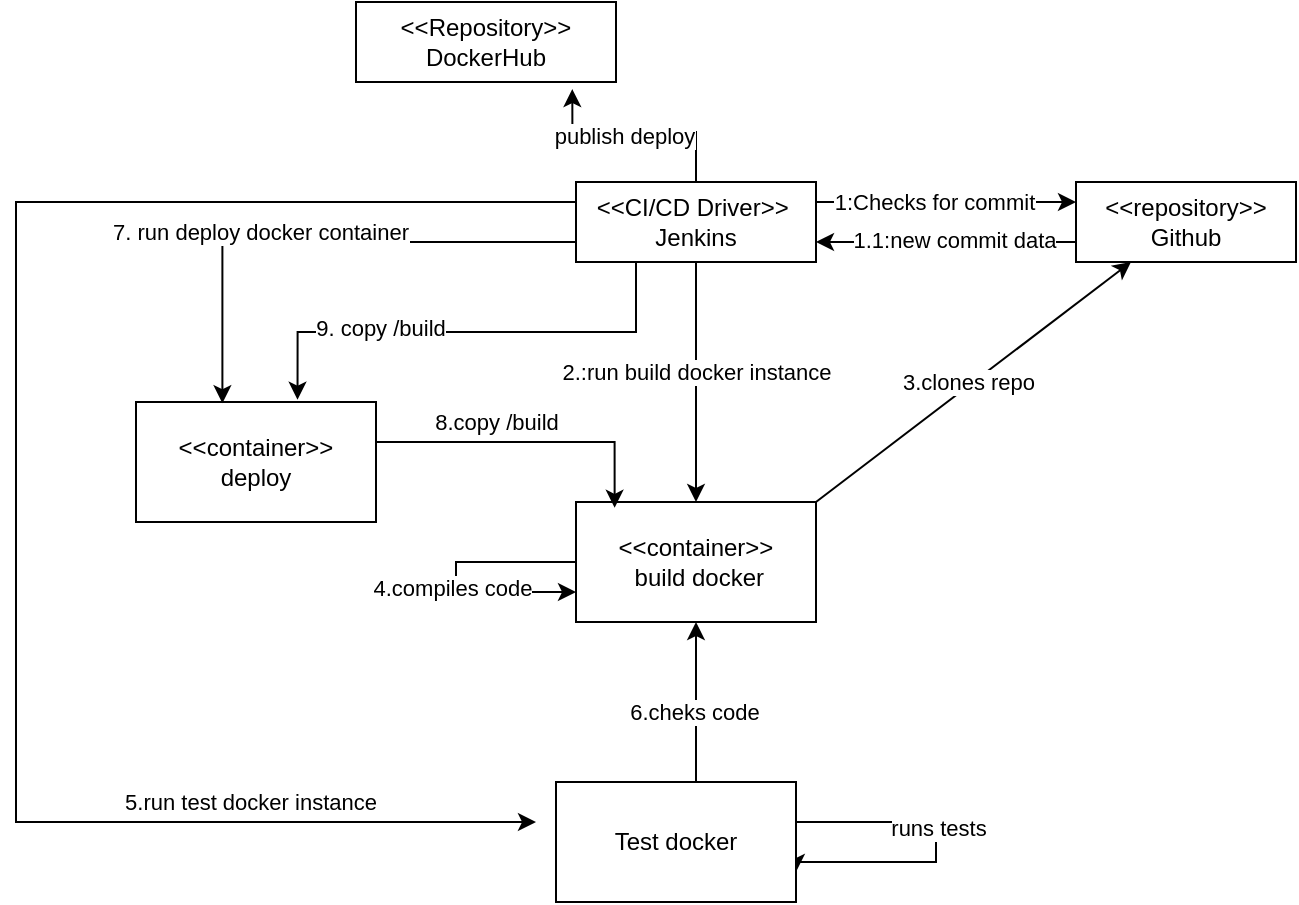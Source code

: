 <mxfile version="24.2.3" type="device">
  <diagram name="Strona-1" id="n7S3PR9CQxsB_8CDd5EO">
    <mxGraphModel dx="1918" dy="574" grid="1" gridSize="10" guides="1" tooltips="1" connect="1" arrows="1" fold="1" page="1" pageScale="1" pageWidth="827" pageHeight="1169" math="0" shadow="0">
      <root>
        <mxCell id="0" />
        <mxCell id="1" parent="0" />
        <mxCell id="jzfJtxgWUhghKAzjM1r1-2" style="edgeStyle=orthogonalEdgeStyle;rounded=0;orthogonalLoop=1;jettySize=auto;html=1;exitX=1;exitY=0.25;exitDx=0;exitDy=0;entryX=0;entryY=0.25;entryDx=0;entryDy=0;" parent="1" source="jzfJtxgWUhghKAzjM1r1-1" target="jzfJtxgWUhghKAzjM1r1-3" edge="1">
          <mxGeometry relative="1" as="geometry">
            <mxPoint x="270" y="300" as="targetPoint" />
          </mxGeometry>
        </mxCell>
        <mxCell id="jzfJtxgWUhghKAzjM1r1-5" value="1:Checks for commit" style="edgeLabel;html=1;align=center;verticalAlign=middle;resizable=0;points=[];" parent="jzfJtxgWUhghKAzjM1r1-2" vertex="1" connectable="0">
          <mxGeometry x="-0.095" relative="1" as="geometry">
            <mxPoint as="offset" />
          </mxGeometry>
        </mxCell>
        <mxCell id="jzfJtxgWUhghKAzjM1r1-6" style="edgeStyle=orthogonalEdgeStyle;rounded=0;orthogonalLoop=1;jettySize=auto;html=1;" parent="1" source="jzfJtxgWUhghKAzjM1r1-1" target="jzfJtxgWUhghKAzjM1r1-7" edge="1">
          <mxGeometry relative="1" as="geometry">
            <mxPoint x="100" y="400" as="targetPoint" />
          </mxGeometry>
        </mxCell>
        <mxCell id="jzfJtxgWUhghKAzjM1r1-9" value="2.:run build docker instance" style="edgeLabel;html=1;align=center;verticalAlign=middle;resizable=0;points=[];" parent="jzfJtxgWUhghKAzjM1r1-6" vertex="1" connectable="0">
          <mxGeometry x="-0.088" relative="1" as="geometry">
            <mxPoint as="offset" />
          </mxGeometry>
        </mxCell>
        <mxCell id="jzfJtxgWUhghKAzjM1r1-1" value="&amp;lt;&amp;lt;CI/CD Driver&amp;gt;&amp;gt;&amp;nbsp;&lt;div&gt;Jenkins&lt;/div&gt;" style="rounded=0;whiteSpace=wrap;html=1;" parent="1" vertex="1">
          <mxGeometry x="100" y="280" width="120" height="40" as="geometry" />
        </mxCell>
        <mxCell id="jzfJtxgWUhghKAzjM1r1-3" value="&amp;lt;&amp;lt;repository&amp;gt;&amp;gt; Github" style="rounded=0;whiteSpace=wrap;html=1;" parent="1" vertex="1">
          <mxGeometry x="350" y="280" width="110" height="40" as="geometry" />
        </mxCell>
        <mxCell id="jzfJtxgWUhghKAzjM1r1-13" style="edgeStyle=orthogonalEdgeStyle;rounded=0;orthogonalLoop=1;jettySize=auto;html=1;entryX=0;entryY=0.75;entryDx=0;entryDy=0;" parent="1" source="jzfJtxgWUhghKAzjM1r1-7" target="jzfJtxgWUhghKAzjM1r1-7" edge="1">
          <mxGeometry relative="1" as="geometry">
            <mxPoint x="40" y="490" as="targetPoint" />
            <Array as="points">
              <mxPoint x="40" y="470" />
              <mxPoint x="40" y="485" />
            </Array>
          </mxGeometry>
        </mxCell>
        <mxCell id="jzfJtxgWUhghKAzjM1r1-14" value="4.compiles code" style="edgeLabel;html=1;align=center;verticalAlign=middle;resizable=0;points=[];" parent="jzfJtxgWUhghKAzjM1r1-13" vertex="1" connectable="0">
          <mxGeometry x="0.077" y="-2" relative="1" as="geometry">
            <mxPoint as="offset" />
          </mxGeometry>
        </mxCell>
        <mxCell id="jzfJtxgWUhghKAzjM1r1-7" value="&amp;lt;&amp;lt;container&amp;gt;&amp;gt;&lt;div&gt;&amp;nbsp;build docker&lt;/div&gt;" style="rounded=0;whiteSpace=wrap;html=1;" parent="1" vertex="1">
          <mxGeometry x="100" y="440" width="120" height="60" as="geometry" />
        </mxCell>
        <mxCell id="jzfJtxgWUhghKAzjM1r1-11" style="edgeStyle=orthogonalEdgeStyle;rounded=0;orthogonalLoop=1;jettySize=auto;html=1;entryX=1;entryY=0.75;entryDx=0;entryDy=0;" parent="1" source="jzfJtxgWUhghKAzjM1r1-8" target="jzfJtxgWUhghKAzjM1r1-8" edge="1">
          <mxGeometry relative="1" as="geometry">
            <mxPoint x="510" y="500" as="targetPoint" />
            <Array as="points">
              <mxPoint x="280" y="600" />
              <mxPoint x="280" y="620" />
              <mxPoint x="210" y="620" />
            </Array>
          </mxGeometry>
        </mxCell>
        <mxCell id="jzfJtxgWUhghKAzjM1r1-12" value="runs tests" style="edgeLabel;html=1;align=center;verticalAlign=middle;resizable=0;points=[];" parent="jzfJtxgWUhghKAzjM1r1-11" vertex="1" connectable="0">
          <mxGeometry x="-0.111" y="2" relative="1" as="geometry">
            <mxPoint x="-1" y="-1" as="offset" />
          </mxGeometry>
        </mxCell>
        <mxCell id="jzfJtxgWUhghKAzjM1r1-28" style="edgeStyle=orthogonalEdgeStyle;rounded=0;orthogonalLoop=1;jettySize=auto;html=1;entryX=0.5;entryY=1;entryDx=0;entryDy=0;" parent="1" source="jzfJtxgWUhghKAzjM1r1-8" edge="1" target="jzfJtxgWUhghKAzjM1r1-7">
          <mxGeometry relative="1" as="geometry">
            <mxPoint x="220" y="480" as="targetPoint" />
            <Array as="points">
              <mxPoint x="160" y="590" />
              <mxPoint x="160" y="590" />
            </Array>
          </mxGeometry>
        </mxCell>
        <mxCell id="jzfJtxgWUhghKAzjM1r1-32" value="6.cheks code" style="edgeLabel;html=1;align=center;verticalAlign=middle;resizable=0;points=[];" parent="jzfJtxgWUhghKAzjM1r1-28" vertex="1" connectable="0">
          <mxGeometry x="-0.107" y="1" relative="1" as="geometry">
            <mxPoint as="offset" />
          </mxGeometry>
        </mxCell>
        <mxCell id="jzfJtxgWUhghKAzjM1r1-8" value="Test docker" style="rounded=0;whiteSpace=wrap;html=1;" parent="1" vertex="1">
          <mxGeometry x="90" y="580" width="120" height="60" as="geometry" />
        </mxCell>
        <mxCell id="jzfJtxgWUhghKAzjM1r1-18" value="" style="endArrow=classic;html=1;rounded=0;entryX=0.25;entryY=1;entryDx=0;entryDy=0;exitX=1;exitY=0;exitDx=0;exitDy=0;" parent="1" source="jzfJtxgWUhghKAzjM1r1-7" target="jzfJtxgWUhghKAzjM1r1-3" edge="1">
          <mxGeometry width="50" height="50" relative="1" as="geometry">
            <mxPoint x="390" y="490" as="sourcePoint" />
            <mxPoint x="440" y="440" as="targetPoint" />
            <Array as="points" />
          </mxGeometry>
        </mxCell>
        <mxCell id="jzfJtxgWUhghKAzjM1r1-19" value="3.clones repo" style="edgeLabel;html=1;align=center;verticalAlign=middle;resizable=0;points=[];" parent="jzfJtxgWUhghKAzjM1r1-18" vertex="1" connectable="0">
          <mxGeometry x="-0.021" y="2" relative="1" as="geometry">
            <mxPoint as="offset" />
          </mxGeometry>
        </mxCell>
        <mxCell id="7e24VJdr4YMpn3rbzWJH-1" style="edgeStyle=orthogonalEdgeStyle;rounded=0;orthogonalLoop=1;jettySize=auto;html=1;entryX=0.161;entryY=0.048;entryDx=0;entryDy=0;entryPerimeter=0;" edge="1" parent="1" source="jzfJtxgWUhghKAzjM1r1-21" target="jzfJtxgWUhghKAzjM1r1-7">
          <mxGeometry relative="1" as="geometry">
            <Array as="points">
              <mxPoint x="119" y="410" />
            </Array>
          </mxGeometry>
        </mxCell>
        <mxCell id="7e24VJdr4YMpn3rbzWJH-3" value="8.copy /build" style="edgeLabel;html=1;align=center;verticalAlign=middle;resizable=0;points=[];" vertex="1" connectable="0" parent="7e24VJdr4YMpn3rbzWJH-1">
          <mxGeometry x="0.095" y="-3" relative="1" as="geometry">
            <mxPoint x="-24" y="-13" as="offset" />
          </mxGeometry>
        </mxCell>
        <mxCell id="jzfJtxgWUhghKAzjM1r1-21" value="&amp;lt;&amp;lt;container&amp;gt;&amp;gt;&lt;div&gt;deploy&lt;/div&gt;" style="rounded=0;whiteSpace=wrap;html=1;" parent="1" vertex="1">
          <mxGeometry x="-120" y="390" width="120" height="60" as="geometry" />
        </mxCell>
        <mxCell id="jzfJtxgWUhghKAzjM1r1-22" value="" style="endArrow=classic;html=1;rounded=0;exitX=0;exitY=0.75;exitDx=0;exitDy=0;entryX=1;entryY=0.75;entryDx=0;entryDy=0;" parent="1" source="jzfJtxgWUhghKAzjM1r1-3" target="jzfJtxgWUhghKAzjM1r1-1" edge="1">
          <mxGeometry width="50" height="50" relative="1" as="geometry">
            <mxPoint x="390" y="490" as="sourcePoint" />
            <mxPoint x="240" y="270" as="targetPoint" />
          </mxGeometry>
        </mxCell>
        <mxCell id="jzfJtxgWUhghKAzjM1r1-23" value="1.1:new commit data" style="edgeLabel;html=1;align=center;verticalAlign=middle;resizable=0;points=[];" parent="jzfJtxgWUhghKAzjM1r1-22" vertex="1" connectable="0">
          <mxGeometry x="-0.061" y="-1" relative="1" as="geometry">
            <mxPoint as="offset" />
          </mxGeometry>
        </mxCell>
        <mxCell id="jzfJtxgWUhghKAzjM1r1-24" value="" style="endArrow=classic;html=1;rounded=0;exitX=0;exitY=0.25;exitDx=0;exitDy=0;" parent="1" source="jzfJtxgWUhghKAzjM1r1-1" edge="1">
          <mxGeometry width="50" height="50" relative="1" as="geometry">
            <mxPoint x="140" y="290" as="sourcePoint" />
            <mxPoint x="80" y="600" as="targetPoint" />
            <Array as="points">
              <mxPoint x="-180" y="290" />
              <mxPoint x="-180" y="540" />
              <mxPoint x="-180" y="600" />
            </Array>
          </mxGeometry>
        </mxCell>
        <mxCell id="jzfJtxgWUhghKAzjM1r1-25" value="5.run test docker instance" style="edgeLabel;html=1;align=center;verticalAlign=middle;resizable=0;points=[];" parent="jzfJtxgWUhghKAzjM1r1-24" vertex="1" connectable="0">
          <mxGeometry x="0.336" y="-1" relative="1" as="geometry">
            <mxPoint x="118" y="12" as="offset" />
          </mxGeometry>
        </mxCell>
        <mxCell id="7e24VJdr4YMpn3rbzWJH-4" style="edgeStyle=orthogonalEdgeStyle;rounded=0;orthogonalLoop=1;jettySize=auto;html=1;exitX=0;exitY=0.5;exitDx=0;exitDy=0;entryX=0.36;entryY=0.01;entryDx=0;entryDy=0;entryPerimeter=0;" edge="1" parent="1" source="jzfJtxgWUhghKAzjM1r1-1" target="jzfJtxgWUhghKAzjM1r1-21">
          <mxGeometry relative="1" as="geometry">
            <Array as="points">
              <mxPoint x="100" y="310" />
              <mxPoint x="-77" y="310" />
            </Array>
          </mxGeometry>
        </mxCell>
        <mxCell id="7e24VJdr4YMpn3rbzWJH-5" value="7. run deploy docker container" style="edgeLabel;html=1;align=center;verticalAlign=middle;resizable=0;points=[];" vertex="1" connectable="0" parent="7e24VJdr4YMpn3rbzWJH-4">
          <mxGeometry x="0.27" y="4" relative="1" as="geometry">
            <mxPoint x="2" y="-9" as="offset" />
          </mxGeometry>
        </mxCell>
        <mxCell id="7e24VJdr4YMpn3rbzWJH-8" style="edgeStyle=orthogonalEdgeStyle;rounded=0;orthogonalLoop=1;jettySize=auto;html=1;exitX=0.25;exitY=1;exitDx=0;exitDy=0;entryX=0.673;entryY=-0.019;entryDx=0;entryDy=0;entryPerimeter=0;" edge="1" parent="1" source="jzfJtxgWUhghKAzjM1r1-1" target="jzfJtxgWUhghKAzjM1r1-21">
          <mxGeometry relative="1" as="geometry" />
        </mxCell>
        <mxCell id="7e24VJdr4YMpn3rbzWJH-10" value="9. copy /build" style="edgeLabel;html=1;align=center;verticalAlign=middle;resizable=0;points=[];" vertex="1" connectable="0" parent="7e24VJdr4YMpn3rbzWJH-8">
          <mxGeometry x="0.374" y="-2" relative="1" as="geometry">
            <mxPoint as="offset" />
          </mxGeometry>
        </mxCell>
        <mxCell id="7e24VJdr4YMpn3rbzWJH-11" value="&amp;lt;&amp;lt;Repository&amp;gt;&amp;gt;&lt;div&gt;DockerHub&lt;/div&gt;" style="rounded=0;whiteSpace=wrap;html=1;" vertex="1" parent="1">
          <mxGeometry x="-10" y="190" width="130" height="40" as="geometry" />
        </mxCell>
        <mxCell id="7e24VJdr4YMpn3rbzWJH-13" style="edgeStyle=orthogonalEdgeStyle;rounded=0;orthogonalLoop=1;jettySize=auto;html=1;entryX=0.832;entryY=1.089;entryDx=0;entryDy=0;entryPerimeter=0;" edge="1" parent="1" source="jzfJtxgWUhghKAzjM1r1-1" target="7e24VJdr4YMpn3rbzWJH-11">
          <mxGeometry relative="1" as="geometry" />
        </mxCell>
        <mxCell id="7e24VJdr4YMpn3rbzWJH-14" value="publish deploy" style="edgeLabel;html=1;align=center;verticalAlign=middle;resizable=0;points=[];" vertex="1" connectable="0" parent="7e24VJdr4YMpn3rbzWJH-13">
          <mxGeometry x="0.159" y="2" relative="1" as="geometry">
            <mxPoint x="1" as="offset" />
          </mxGeometry>
        </mxCell>
      </root>
    </mxGraphModel>
  </diagram>
</mxfile>
